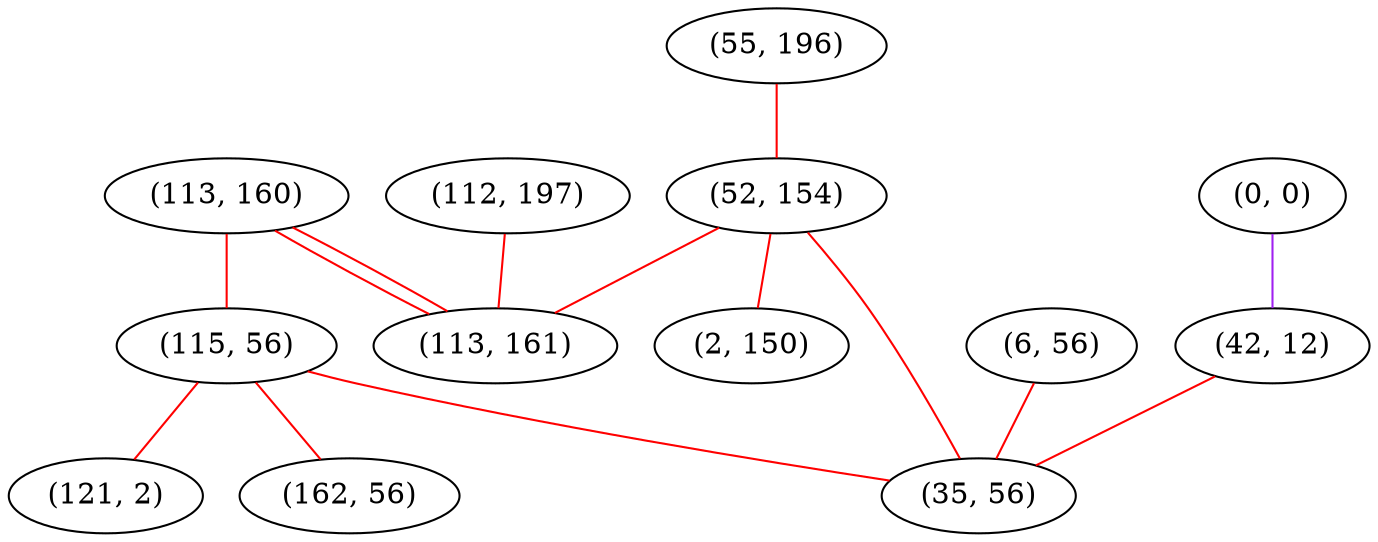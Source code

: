 graph "" {
"(55, 196)";
"(52, 154)";
"(0, 0)";
"(112, 197)";
"(113, 160)";
"(113, 161)";
"(42, 12)";
"(115, 56)";
"(2, 150)";
"(6, 56)";
"(121, 2)";
"(162, 56)";
"(35, 56)";
"(55, 196)" -- "(52, 154)"  [color=red, key=0, weight=1];
"(52, 154)" -- "(35, 56)"  [color=red, key=0, weight=1];
"(52, 154)" -- "(2, 150)"  [color=red, key=0, weight=1];
"(52, 154)" -- "(113, 161)"  [color=red, key=0, weight=1];
"(0, 0)" -- "(42, 12)"  [color=purple, key=0, weight=4];
"(112, 197)" -- "(113, 161)"  [color=red, key=0, weight=1];
"(113, 160)" -- "(115, 56)"  [color=red, key=0, weight=1];
"(113, 160)" -- "(113, 161)"  [color=red, key=0, weight=1];
"(113, 160)" -- "(113, 161)"  [color=red, key=1, weight=1];
"(42, 12)" -- "(35, 56)"  [color=red, key=0, weight=1];
"(115, 56)" -- "(35, 56)"  [color=red, key=0, weight=1];
"(115, 56)" -- "(162, 56)"  [color=red, key=0, weight=1];
"(115, 56)" -- "(121, 2)"  [color=red, key=0, weight=1];
"(6, 56)" -- "(35, 56)"  [color=red, key=0, weight=1];
}

